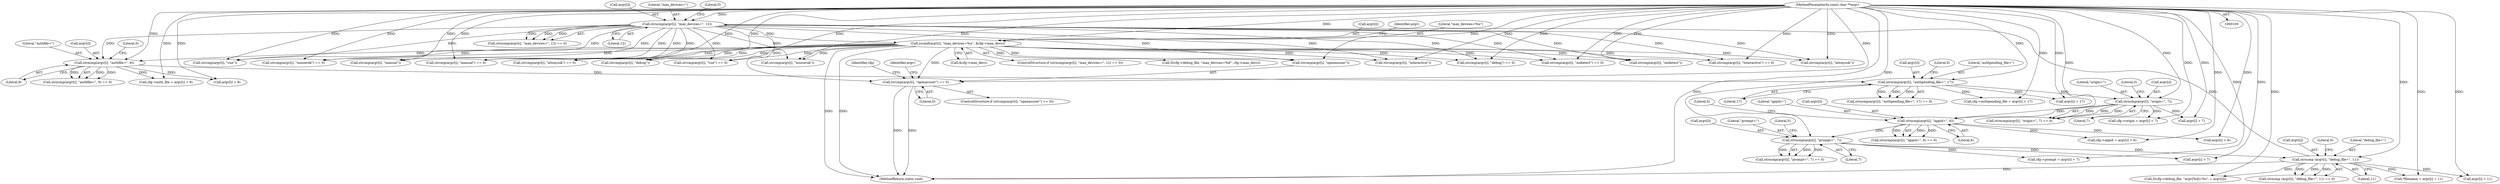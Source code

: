 digraph "0_pam-u2f_18b1914e32b74ff52000f10e97067e841e5fff62_0@API" {
"1000185" [label="(Call,strcmp(argv[i], \"openasuser\") == 0)"];
"1000103" [label="(MethodParameterIn,const char **argv)"];
"1000129" [label="(Call,strncmp(argv[i], \"max_devices=\", 12))"];
"1000341" [label="(Call,strncmp (argv[i], \"debug_file=\", 11))"];
"1000323" [label="(Call,strncmp(argv[i], \"prompt=\", 7))"];
"1000305" [label="(Call,strncmp(argv[i], \"appid=\", 6))"];
"1000287" [label="(Call,strncmp(argv[i], \"origin=\", 7))"];
"1000269" [label="(Call,strncmp(argv[i], \"authpending_file=\", 17))"];
"1000251" [label="(Call,strncmp(argv[i], \"authfile=\", 9))"];
"1000136" [label="(Call,sscanf(argv[i], \"max_devices=%u\", &cfg->max_devs))"];
"1000141" [label="(Call,&cfg->max_devs)"];
"1000160" [label="(Call,strcmp(argv[i], \"debug\"))"];
"1000129" [label="(Call,strncmp(argv[i], \"max_devices=\", 12))"];
"1000287" [label="(Call,strncmp(argv[i], \"origin=\", 7))"];
"1000324" [label="(Call,argv[i])"];
"1000184" [label="(ControlStructure,if (strcmp(argv[i], \"openasuser\") == 0))"];
"1000330" [label="(Call,cfg->prompt = argv[i] + 7)"];
"1000327" [label="(Literal,\"prompt=\")"];
"1000269" [label="(Call,strncmp(argv[i], \"authpending_file=\", 17))"];
"1000194" [label="(Identifier,cfg)"];
"1000212" [label="(Call,strcmp(argv[i], \"interactive\"))"];
"1000159" [label="(Call,strcmp(argv[i], \"debug\") == 0)"];
"1000262" [label="(Call,argv[i] + 9)"];
"1000255" [label="(Literal,\"authfile=\")"];
"1000186" [label="(Call,strcmp(argv[i], \"openasuser\"))"];
"1000461" [label="(Call,D(cfg->debug_file, \"argv[%d]=%s\", i, argv[i]))"];
"1000341" [label="(Call,strncmp (argv[i], \"debug_file=\", 11))"];
"1000352" [label="(Call,argv[i] + 11)"];
"1000328" [label="(Literal,7)"];
"1000225" [label="(Call,strcmp(argv[i], \"cue\"))"];
"1000346" [label="(Literal,11)"];
"1000140" [label="(Literal,\"max_devices=%u\")"];
"1000172" [label="(Call,strcmp(argv[i], \"nouserok\") == 0)"];
"1000103" [label="(MethodParameterIn,const char **argv)"];
"1000251" [label="(Call,strncmp(argv[i], \"authfile=\", 9))"];
"1000274" [label="(Literal,17)"];
"1000137" [label="(Call,argv[i])"];
"1000288" [label="(Call,argv[i])"];
"1000258" [label="(Call,cfg->auth_file = argv[i] + 9)"];
"1000147" [label="(Call,strcmp(argv[i], \"manual\"))"];
"1000146" [label="(Call,strcmp(argv[i], \"manual\") == 0)"];
"1000273" [label="(Literal,\"authpending_file=\")"];
"1000268" [label="(Call,strncmp(argv[i], \"authpending_file=\", 17) == 0)"];
"1000198" [label="(Call,strcmp(argv[i], \"alwaysok\") == 0)"];
"1000323" [label="(Call,strncmp(argv[i], \"prompt=\", 7))"];
"1000306" [label="(Call,argv[i])"];
"1000224" [label="(Call,strcmp(argv[i], \"cue\") == 0)"];
"1000127" [label="(ControlStructure,if (strncmp(argv[i], \"max_devices=\", 12) == 0))"];
"1000342" [label="(Call,argv[i])"];
"1000311" [label="(Literal,0)"];
"1000304" [label="(Call,strncmp(argv[i], \"appid=\", 6) == 0)"];
"1000292" [label="(Literal,7)"];
"1000270" [label="(Call,argv[i])"];
"1000275" [label="(Literal,0)"];
"1000286" [label="(Call,strncmp(argv[i], \"origin=\", 7) == 0)"];
"1000173" [label="(Call,strcmp(argv[i], \"nouserok\"))"];
"1000128" [label="(Call,strncmp(argv[i], \"max_devices=\", 12) == 0)"];
"1000470" [label="(Call,D(cfg->debug_file, \"max_devices=%d\", cfg->max_devs))"];
"1000134" [label="(Literal,12)"];
"1000322" [label="(Call,strncmp(argv[i], \"prompt=\", 7) == 0)"];
"1000280" [label="(Call,argv[i] + 17)"];
"1000334" [label="(Call,argv[i] + 7)"];
"1000309" [label="(Literal,\"appid=\")"];
"1000347" [label="(Literal,0)"];
"1000316" [label="(Call,argv[i] + 6)"];
"1000252" [label="(Call,argv[i])"];
"1000305" [label="(Call,strncmp(argv[i], \"appid=\", 6))"];
"1000294" [label="(Call,cfg->origin = argv[i] + 7)"];
"1000340" [label="(Call,strncmp (argv[i], \"debug_file=\", 11) == 0)"];
"1000607" [label="(MethodReturn,static void)"];
"1000257" [label="(Literal,0)"];
"1000298" [label="(Call,argv[i] + 7)"];
"1000256" [label="(Literal,9)"];
"1000237" [label="(Call,strcmp(argv[i], \"nodetect\") == 0)"];
"1000135" [label="(Literal,0)"];
"1000185" [label="(Call,strcmp(argv[i], \"openasuser\") == 0)"];
"1000130" [label="(Call,argv[i])"];
"1000312" [label="(Call,cfg->appid = argv[i] + 6)"];
"1000238" [label="(Call,strcmp(argv[i], \"nodetect\"))"];
"1000250" [label="(Call,strncmp(argv[i], \"authfile=\", 9) == 0)"];
"1000149" [label="(Identifier,argv)"];
"1000201" [label="(Identifier,argv)"];
"1000211" [label="(Call,strcmp(argv[i], \"interactive\") == 0)"];
"1000291" [label="(Literal,\"origin=\")"];
"1000329" [label="(Literal,0)"];
"1000276" [label="(Call,cfg->authpending_file = argv[i] + 17)"];
"1000136" [label="(Call,sscanf(argv[i], \"max_devices=%u\", &cfg->max_devs))"];
"1000310" [label="(Literal,6)"];
"1000191" [label="(Literal,0)"];
"1000350" [label="(Call,*filename = argv[i] + 11)"];
"1000293" [label="(Literal,0)"];
"1000345" [label="(Literal,\"debug_file=\")"];
"1000133" [label="(Literal,\"max_devices=\")"];
"1000199" [label="(Call,strcmp(argv[i], \"alwaysok\"))"];
"1000185" -> "1000184"  [label="AST: "];
"1000185" -> "1000191"  [label="CFG: "];
"1000186" -> "1000185"  [label="AST: "];
"1000191" -> "1000185"  [label="AST: "];
"1000194" -> "1000185"  [label="CFG: "];
"1000201" -> "1000185"  [label="CFG: "];
"1000185" -> "1000607"  [label="DDG: "];
"1000185" -> "1000607"  [label="DDG: "];
"1000103" -> "1000185"  [label="DDG: "];
"1000129" -> "1000185"  [label="DDG: "];
"1000136" -> "1000185"  [label="DDG: "];
"1000103" -> "1000100"  [label="AST: "];
"1000103" -> "1000607"  [label="DDG: "];
"1000103" -> "1000129"  [label="DDG: "];
"1000103" -> "1000136"  [label="DDG: "];
"1000103" -> "1000146"  [label="DDG: "];
"1000103" -> "1000147"  [label="DDG: "];
"1000103" -> "1000159"  [label="DDG: "];
"1000103" -> "1000160"  [label="DDG: "];
"1000103" -> "1000172"  [label="DDG: "];
"1000103" -> "1000173"  [label="DDG: "];
"1000103" -> "1000186"  [label="DDG: "];
"1000103" -> "1000198"  [label="DDG: "];
"1000103" -> "1000199"  [label="DDG: "];
"1000103" -> "1000211"  [label="DDG: "];
"1000103" -> "1000212"  [label="DDG: "];
"1000103" -> "1000224"  [label="DDG: "];
"1000103" -> "1000225"  [label="DDG: "];
"1000103" -> "1000237"  [label="DDG: "];
"1000103" -> "1000238"  [label="DDG: "];
"1000103" -> "1000251"  [label="DDG: "];
"1000103" -> "1000258"  [label="DDG: "];
"1000103" -> "1000262"  [label="DDG: "];
"1000103" -> "1000269"  [label="DDG: "];
"1000103" -> "1000276"  [label="DDG: "];
"1000103" -> "1000280"  [label="DDG: "];
"1000103" -> "1000287"  [label="DDG: "];
"1000103" -> "1000294"  [label="DDG: "];
"1000103" -> "1000298"  [label="DDG: "];
"1000103" -> "1000305"  [label="DDG: "];
"1000103" -> "1000312"  [label="DDG: "];
"1000103" -> "1000316"  [label="DDG: "];
"1000103" -> "1000323"  [label="DDG: "];
"1000103" -> "1000330"  [label="DDG: "];
"1000103" -> "1000334"  [label="DDG: "];
"1000103" -> "1000341"  [label="DDG: "];
"1000103" -> "1000350"  [label="DDG: "];
"1000103" -> "1000352"  [label="DDG: "];
"1000103" -> "1000461"  [label="DDG: "];
"1000129" -> "1000128"  [label="AST: "];
"1000129" -> "1000134"  [label="CFG: "];
"1000130" -> "1000129"  [label="AST: "];
"1000133" -> "1000129"  [label="AST: "];
"1000134" -> "1000129"  [label="AST: "];
"1000135" -> "1000129"  [label="CFG: "];
"1000129" -> "1000128"  [label="DDG: "];
"1000129" -> "1000128"  [label="DDG: "];
"1000129" -> "1000128"  [label="DDG: "];
"1000341" -> "1000129"  [label="DDG: "];
"1000129" -> "1000136"  [label="DDG: "];
"1000129" -> "1000146"  [label="DDG: "];
"1000129" -> "1000147"  [label="DDG: "];
"1000129" -> "1000159"  [label="DDG: "];
"1000129" -> "1000160"  [label="DDG: "];
"1000129" -> "1000172"  [label="DDG: "];
"1000129" -> "1000173"  [label="DDG: "];
"1000129" -> "1000186"  [label="DDG: "];
"1000129" -> "1000198"  [label="DDG: "];
"1000129" -> "1000199"  [label="DDG: "];
"1000129" -> "1000211"  [label="DDG: "];
"1000129" -> "1000212"  [label="DDG: "];
"1000129" -> "1000224"  [label="DDG: "];
"1000129" -> "1000225"  [label="DDG: "];
"1000129" -> "1000237"  [label="DDG: "];
"1000129" -> "1000238"  [label="DDG: "];
"1000129" -> "1000251"  [label="DDG: "];
"1000341" -> "1000340"  [label="AST: "];
"1000341" -> "1000346"  [label="CFG: "];
"1000342" -> "1000341"  [label="AST: "];
"1000345" -> "1000341"  [label="AST: "];
"1000346" -> "1000341"  [label="AST: "];
"1000347" -> "1000341"  [label="CFG: "];
"1000341" -> "1000607"  [label="DDG: "];
"1000341" -> "1000340"  [label="DDG: "];
"1000341" -> "1000340"  [label="DDG: "];
"1000341" -> "1000340"  [label="DDG: "];
"1000323" -> "1000341"  [label="DDG: "];
"1000341" -> "1000350"  [label="DDG: "];
"1000341" -> "1000352"  [label="DDG: "];
"1000341" -> "1000461"  [label="DDG: "];
"1000323" -> "1000322"  [label="AST: "];
"1000323" -> "1000328"  [label="CFG: "];
"1000324" -> "1000323"  [label="AST: "];
"1000327" -> "1000323"  [label="AST: "];
"1000328" -> "1000323"  [label="AST: "];
"1000329" -> "1000323"  [label="CFG: "];
"1000323" -> "1000322"  [label="DDG: "];
"1000323" -> "1000322"  [label="DDG: "];
"1000323" -> "1000322"  [label="DDG: "];
"1000305" -> "1000323"  [label="DDG: "];
"1000323" -> "1000330"  [label="DDG: "];
"1000323" -> "1000334"  [label="DDG: "];
"1000305" -> "1000304"  [label="AST: "];
"1000305" -> "1000310"  [label="CFG: "];
"1000306" -> "1000305"  [label="AST: "];
"1000309" -> "1000305"  [label="AST: "];
"1000310" -> "1000305"  [label="AST: "];
"1000311" -> "1000305"  [label="CFG: "];
"1000305" -> "1000304"  [label="DDG: "];
"1000305" -> "1000304"  [label="DDG: "];
"1000305" -> "1000304"  [label="DDG: "];
"1000287" -> "1000305"  [label="DDG: "];
"1000305" -> "1000312"  [label="DDG: "];
"1000305" -> "1000316"  [label="DDG: "];
"1000287" -> "1000286"  [label="AST: "];
"1000287" -> "1000292"  [label="CFG: "];
"1000288" -> "1000287"  [label="AST: "];
"1000291" -> "1000287"  [label="AST: "];
"1000292" -> "1000287"  [label="AST: "];
"1000293" -> "1000287"  [label="CFG: "];
"1000287" -> "1000286"  [label="DDG: "];
"1000287" -> "1000286"  [label="DDG: "];
"1000287" -> "1000286"  [label="DDG: "];
"1000269" -> "1000287"  [label="DDG: "];
"1000287" -> "1000294"  [label="DDG: "];
"1000287" -> "1000298"  [label="DDG: "];
"1000269" -> "1000268"  [label="AST: "];
"1000269" -> "1000274"  [label="CFG: "];
"1000270" -> "1000269"  [label="AST: "];
"1000273" -> "1000269"  [label="AST: "];
"1000274" -> "1000269"  [label="AST: "];
"1000275" -> "1000269"  [label="CFG: "];
"1000269" -> "1000268"  [label="DDG: "];
"1000269" -> "1000268"  [label="DDG: "];
"1000269" -> "1000268"  [label="DDG: "];
"1000251" -> "1000269"  [label="DDG: "];
"1000269" -> "1000276"  [label="DDG: "];
"1000269" -> "1000280"  [label="DDG: "];
"1000251" -> "1000250"  [label="AST: "];
"1000251" -> "1000256"  [label="CFG: "];
"1000252" -> "1000251"  [label="AST: "];
"1000255" -> "1000251"  [label="AST: "];
"1000256" -> "1000251"  [label="AST: "];
"1000257" -> "1000251"  [label="CFG: "];
"1000251" -> "1000250"  [label="DDG: "];
"1000251" -> "1000250"  [label="DDG: "];
"1000251" -> "1000250"  [label="DDG: "];
"1000136" -> "1000251"  [label="DDG: "];
"1000251" -> "1000258"  [label="DDG: "];
"1000251" -> "1000262"  [label="DDG: "];
"1000136" -> "1000127"  [label="AST: "];
"1000136" -> "1000141"  [label="CFG: "];
"1000137" -> "1000136"  [label="AST: "];
"1000140" -> "1000136"  [label="AST: "];
"1000141" -> "1000136"  [label="AST: "];
"1000149" -> "1000136"  [label="CFG: "];
"1000136" -> "1000607"  [label="DDG: "];
"1000136" -> "1000607"  [label="DDG: "];
"1000136" -> "1000146"  [label="DDG: "];
"1000136" -> "1000147"  [label="DDG: "];
"1000136" -> "1000159"  [label="DDG: "];
"1000136" -> "1000160"  [label="DDG: "];
"1000136" -> "1000172"  [label="DDG: "];
"1000136" -> "1000173"  [label="DDG: "];
"1000136" -> "1000186"  [label="DDG: "];
"1000136" -> "1000198"  [label="DDG: "];
"1000136" -> "1000199"  [label="DDG: "];
"1000136" -> "1000211"  [label="DDG: "];
"1000136" -> "1000212"  [label="DDG: "];
"1000136" -> "1000224"  [label="DDG: "];
"1000136" -> "1000225"  [label="DDG: "];
"1000136" -> "1000237"  [label="DDG: "];
"1000136" -> "1000238"  [label="DDG: "];
"1000136" -> "1000470"  [label="DDG: "];
}
